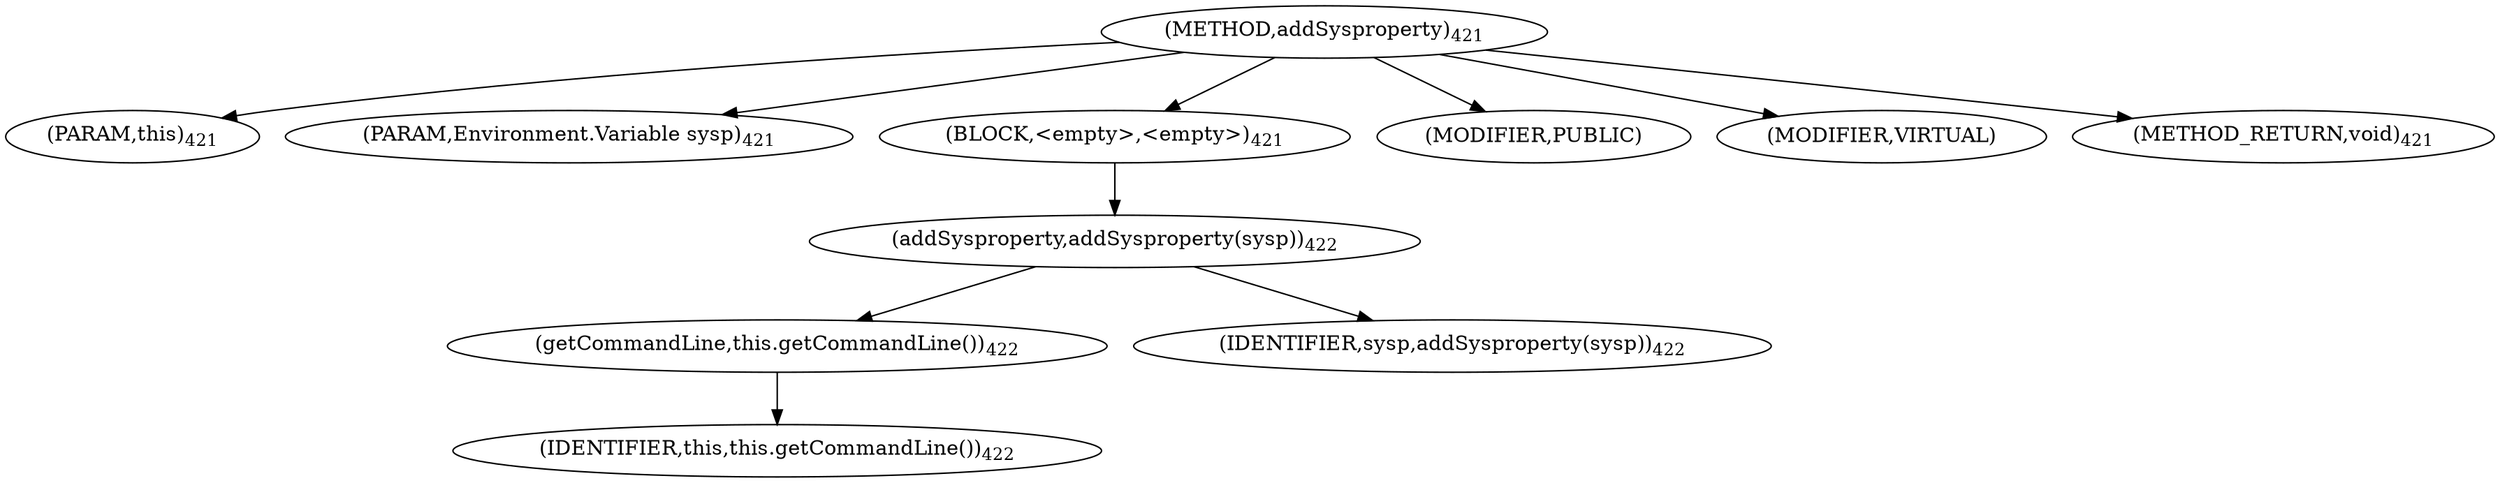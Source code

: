 digraph "addSysproperty" {  
"1069" [label = <(METHOD,addSysproperty)<SUB>421</SUB>> ]
"86" [label = <(PARAM,this)<SUB>421</SUB>> ]
"1070" [label = <(PARAM,Environment.Variable sysp)<SUB>421</SUB>> ]
"1071" [label = <(BLOCK,&lt;empty&gt;,&lt;empty&gt;)<SUB>421</SUB>> ]
"1072" [label = <(addSysproperty,addSysproperty(sysp))<SUB>422</SUB>> ]
"1073" [label = <(getCommandLine,this.getCommandLine())<SUB>422</SUB>> ]
"85" [label = <(IDENTIFIER,this,this.getCommandLine())<SUB>422</SUB>> ]
"1074" [label = <(IDENTIFIER,sysp,addSysproperty(sysp))<SUB>422</SUB>> ]
"1075" [label = <(MODIFIER,PUBLIC)> ]
"1076" [label = <(MODIFIER,VIRTUAL)> ]
"1077" [label = <(METHOD_RETURN,void)<SUB>421</SUB>> ]
  "1069" -> "86" 
  "1069" -> "1070" 
  "1069" -> "1071" 
  "1069" -> "1075" 
  "1069" -> "1076" 
  "1069" -> "1077" 
  "1071" -> "1072" 
  "1072" -> "1073" 
  "1072" -> "1074" 
  "1073" -> "85" 
}
